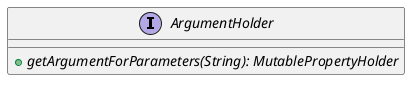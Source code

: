 @startuml

    interface ArgumentHolder [[ArgumentHolder.html]] {
        {abstract} +getArgumentForParameters(String): MutablePropertyHolder
    }

@enduml
